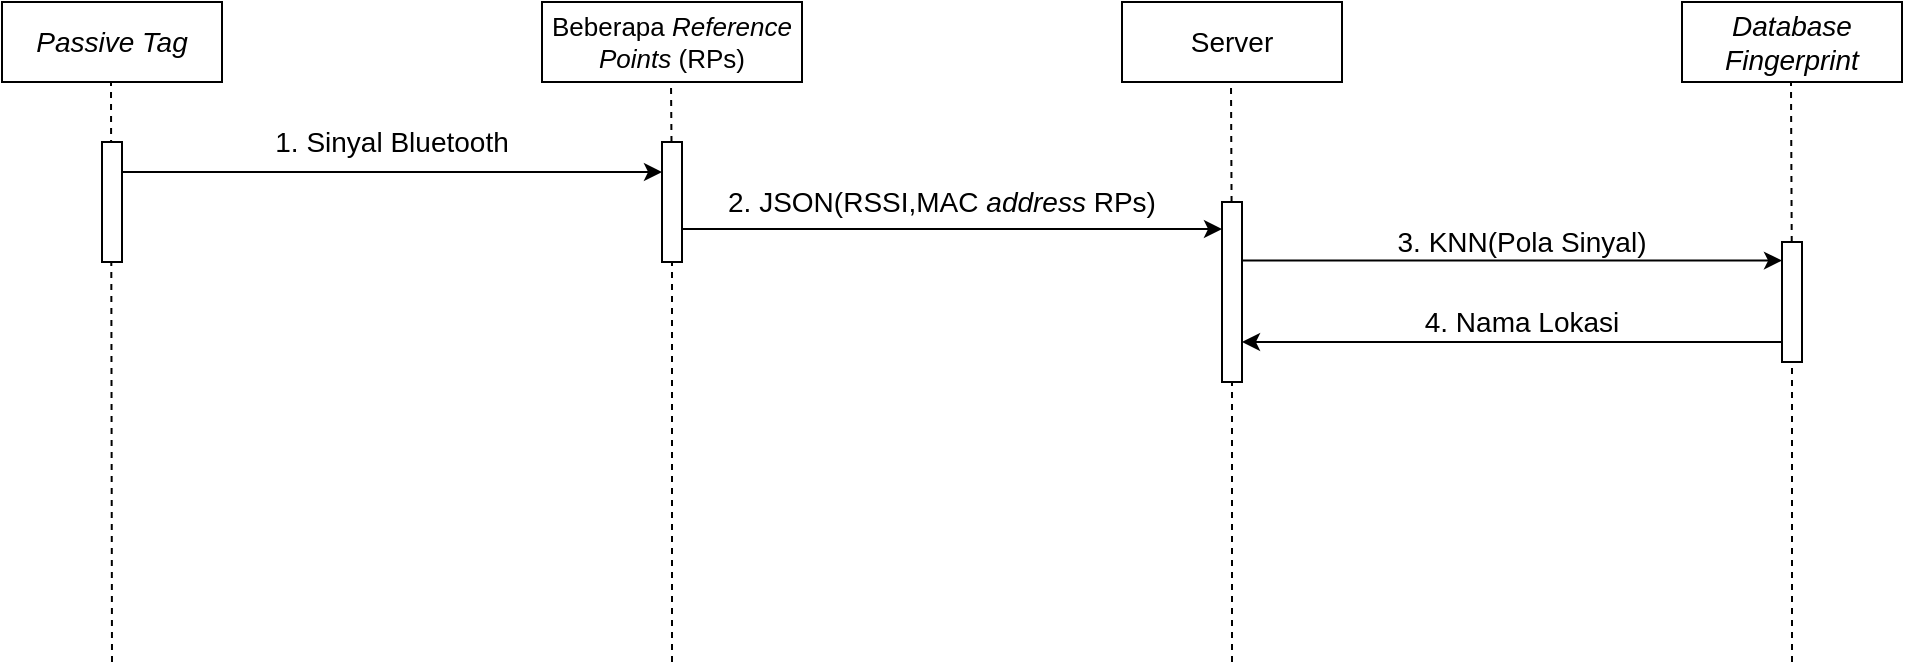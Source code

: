 <mxfile version="12.9.13" type="device"><diagram id="AdLVXmv3xRlgn4izfZ6B" name="Page-1"><mxGraphModel dx="1449" dy="359" grid="1" gridSize="10" guides="1" tooltips="1" connect="1" arrows="1" fold="1" page="1" pageScale="1" pageWidth="850" pageHeight="1100" math="0" shadow="0"><root><mxCell id="0"/><mxCell id="1" parent="0"/><mxCell id="gyRx7AqdR_-tqlM-KmFH-6" value="&lt;i style=&quot;font-size: 14px;&quot;&gt;Passive Tag&lt;/i&gt;" style="rounded=0;whiteSpace=wrap;html=1;fontSize=14;" vertex="1" parent="1"><mxGeometry x="-540" y="230" width="110" height="40" as="geometry"/></mxCell><mxCell id="gyRx7AqdR_-tqlM-KmFH-7" value="Server" style="rounded=0;whiteSpace=wrap;html=1;fontSize=14;" vertex="1" parent="1"><mxGeometry x="20" y="230" width="110" height="40" as="geometry"/></mxCell><mxCell id="gyRx7AqdR_-tqlM-KmFH-8" value="&lt;i style=&quot;font-size: 14px;&quot;&gt;Database Fingerprint&lt;/i&gt;" style="rounded=0;whiteSpace=wrap;html=1;fontSize=14;" vertex="1" parent="1"><mxGeometry x="300" y="230" width="110" height="40" as="geometry"/></mxCell><mxCell id="gyRx7AqdR_-tqlM-KmFH-9" value="Beberapa&lt;i style=&quot;font-size: 13px;&quot;&gt; Reference Points &lt;/i&gt;(RPs)" style="rounded=0;whiteSpace=wrap;html=1;fontSize=13;" vertex="1" parent="1"><mxGeometry x="-270" y="230" width="130" height="40" as="geometry"/></mxCell><mxCell id="gyRx7AqdR_-tqlM-KmFH-10" value="" style="endArrow=none;html=1;strokeWidth=1;dashed=1;" edge="1" parent="1"><mxGeometry width="50" height="50" relative="1" as="geometry"><mxPoint x="-485" y="560" as="sourcePoint"/><mxPoint x="-485.5" y="270" as="targetPoint"/></mxGeometry></mxCell><mxCell id="gyRx7AqdR_-tqlM-KmFH-11" value="" style="endArrow=none;html=1;strokeWidth=1;dashed=1;" edge="1" parent="1" source="gyRx7AqdR_-tqlM-KmFH-16"><mxGeometry width="50" height="50" relative="1" as="geometry"><mxPoint x="-205.5" y="681" as="sourcePoint"/><mxPoint x="-205.5" y="270" as="targetPoint"/></mxGeometry></mxCell><mxCell id="gyRx7AqdR_-tqlM-KmFH-12" value="" style="endArrow=none;html=1;strokeWidth=1;dashed=1;" edge="1" parent="1" source="gyRx7AqdR_-tqlM-KmFH-18"><mxGeometry width="50" height="50" relative="1" as="geometry"><mxPoint x="74.5" y="681" as="sourcePoint"/><mxPoint x="74.5" y="270" as="targetPoint"/></mxGeometry></mxCell><mxCell id="gyRx7AqdR_-tqlM-KmFH-13" value="" style="endArrow=none;html=1;strokeWidth=1;dashed=1;" edge="1" parent="1" source="gyRx7AqdR_-tqlM-KmFH-21"><mxGeometry width="50" height="50" relative="1" as="geometry"><mxPoint x="354.5" y="681" as="sourcePoint"/><mxPoint x="354.5" y="270" as="targetPoint"/></mxGeometry></mxCell><mxCell id="gyRx7AqdR_-tqlM-KmFH-14" value="" style="rounded=0;whiteSpace=wrap;html=1;direction=south;" vertex="1" parent="1"><mxGeometry x="-490" y="300" width="10" height="60" as="geometry"/></mxCell><mxCell id="gyRx7AqdR_-tqlM-KmFH-15" value="" style="endArrow=classic;html=1;strokeWidth=1;entryX=0.5;entryY=1;entryDx=0;entryDy=0;" edge="1" parent="1"><mxGeometry width="50" height="50" relative="1" as="geometry"><mxPoint x="-480" y="315" as="sourcePoint"/><mxPoint x="-210" y="315" as="targetPoint"/></mxGeometry></mxCell><mxCell id="gyRx7AqdR_-tqlM-KmFH-16" value="" style="rounded=0;whiteSpace=wrap;html=1;direction=south;" vertex="1" parent="1"><mxGeometry x="-210" y="300" width="10" height="60" as="geometry"/></mxCell><mxCell id="gyRx7AqdR_-tqlM-KmFH-17" value="" style="endArrow=none;html=1;strokeWidth=1;dashed=1;" edge="1" parent="1" target="gyRx7AqdR_-tqlM-KmFH-16"><mxGeometry width="50" height="50" relative="1" as="geometry"><mxPoint x="-205" y="560" as="sourcePoint"/><mxPoint x="-205.5" y="270" as="targetPoint"/></mxGeometry></mxCell><mxCell id="gyRx7AqdR_-tqlM-KmFH-18" value="" style="rounded=0;whiteSpace=wrap;html=1;direction=south;" vertex="1" parent="1"><mxGeometry x="70" y="330" width="10" height="90" as="geometry"/></mxCell><mxCell id="gyRx7AqdR_-tqlM-KmFH-19" value="" style="endArrow=none;html=1;strokeWidth=1;dashed=1;" edge="1" parent="1" target="gyRx7AqdR_-tqlM-KmFH-18"><mxGeometry width="50" height="50" relative="1" as="geometry"><mxPoint x="75" y="560" as="sourcePoint"/><mxPoint x="74.5" y="270" as="targetPoint"/></mxGeometry></mxCell><mxCell id="gyRx7AqdR_-tqlM-KmFH-20" value="" style="endArrow=classic;html=1;strokeWidth=1;entryX=0.5;entryY=1;entryDx=0;entryDy=0;" edge="1" parent="1"><mxGeometry width="50" height="50" relative="1" as="geometry"><mxPoint x="-200" y="343.5" as="sourcePoint"/><mxPoint x="70" y="343.5" as="targetPoint"/></mxGeometry></mxCell><mxCell id="gyRx7AqdR_-tqlM-KmFH-21" value="" style="rounded=0;whiteSpace=wrap;html=1;direction=south;" vertex="1" parent="1"><mxGeometry x="350" y="350" width="10" height="60" as="geometry"/></mxCell><mxCell id="gyRx7AqdR_-tqlM-KmFH-23" value="" style="endArrow=none;html=1;strokeWidth=1;dashed=1;" edge="1" parent="1" target="gyRx7AqdR_-tqlM-KmFH-21"><mxGeometry width="50" height="50" relative="1" as="geometry"><mxPoint x="355" y="560" as="sourcePoint"/><mxPoint x="354.5" y="270" as="targetPoint"/></mxGeometry></mxCell><mxCell id="gyRx7AqdR_-tqlM-KmFH-24" value="" style="endArrow=classic;html=1;strokeWidth=1;entryX=0.5;entryY=1;entryDx=0;entryDy=0;" edge="1" parent="1"><mxGeometry width="50" height="50" relative="1" as="geometry"><mxPoint x="80" y="359.31" as="sourcePoint"/><mxPoint x="350" y="359.31" as="targetPoint"/></mxGeometry></mxCell><mxCell id="gyRx7AqdR_-tqlM-KmFH-27" value="1. Sinyal Bluetooth" style="text;html=1;strokeColor=none;fillColor=none;align=center;verticalAlign=middle;whiteSpace=wrap;rounded=0;fontSize=14;" vertex="1" parent="1"><mxGeometry x="-410" y="290" width="130" height="20" as="geometry"/></mxCell><mxCell id="gyRx7AqdR_-tqlM-KmFH-28" value="2. JSON(RSSI,MAC &lt;i style=&quot;font-size: 14px;&quot;&gt;address &lt;/i&gt;RPs)" style="text;html=1;strokeColor=none;fillColor=none;align=center;verticalAlign=middle;whiteSpace=wrap;rounded=0;fontSize=14;" vertex="1" parent="1"><mxGeometry x="-180" y="320" width="220" height="20" as="geometry"/></mxCell><mxCell id="gyRx7AqdR_-tqlM-KmFH-29" value="3. KNN(Pola Sinyal)" style="text;html=1;strokeColor=none;fillColor=none;align=center;verticalAlign=middle;whiteSpace=wrap;rounded=0;fontSize=14;" vertex="1" parent="1"><mxGeometry x="140" y="340" width="160" height="20" as="geometry"/></mxCell><mxCell id="gyRx7AqdR_-tqlM-KmFH-32" value="4. Nama Lokasi" style="text;html=1;strokeColor=none;fillColor=none;align=center;verticalAlign=middle;whiteSpace=wrap;rounded=0;fontSize=14;" vertex="1" parent="1"><mxGeometry x="140" y="380" width="160" height="20" as="geometry"/></mxCell><mxCell id="gyRx7AqdR_-tqlM-KmFH-33" value="" style="endArrow=classic;html=1;strokeWidth=1;entryX=0.5;entryY=1;entryDx=0;entryDy=0;" edge="1" parent="1"><mxGeometry width="50" height="50" relative="1" as="geometry"><mxPoint x="350.0" y="400.0" as="sourcePoint"/><mxPoint x="80.0" y="400.0" as="targetPoint"/></mxGeometry></mxCell></root></mxGraphModel></diagram></mxfile>